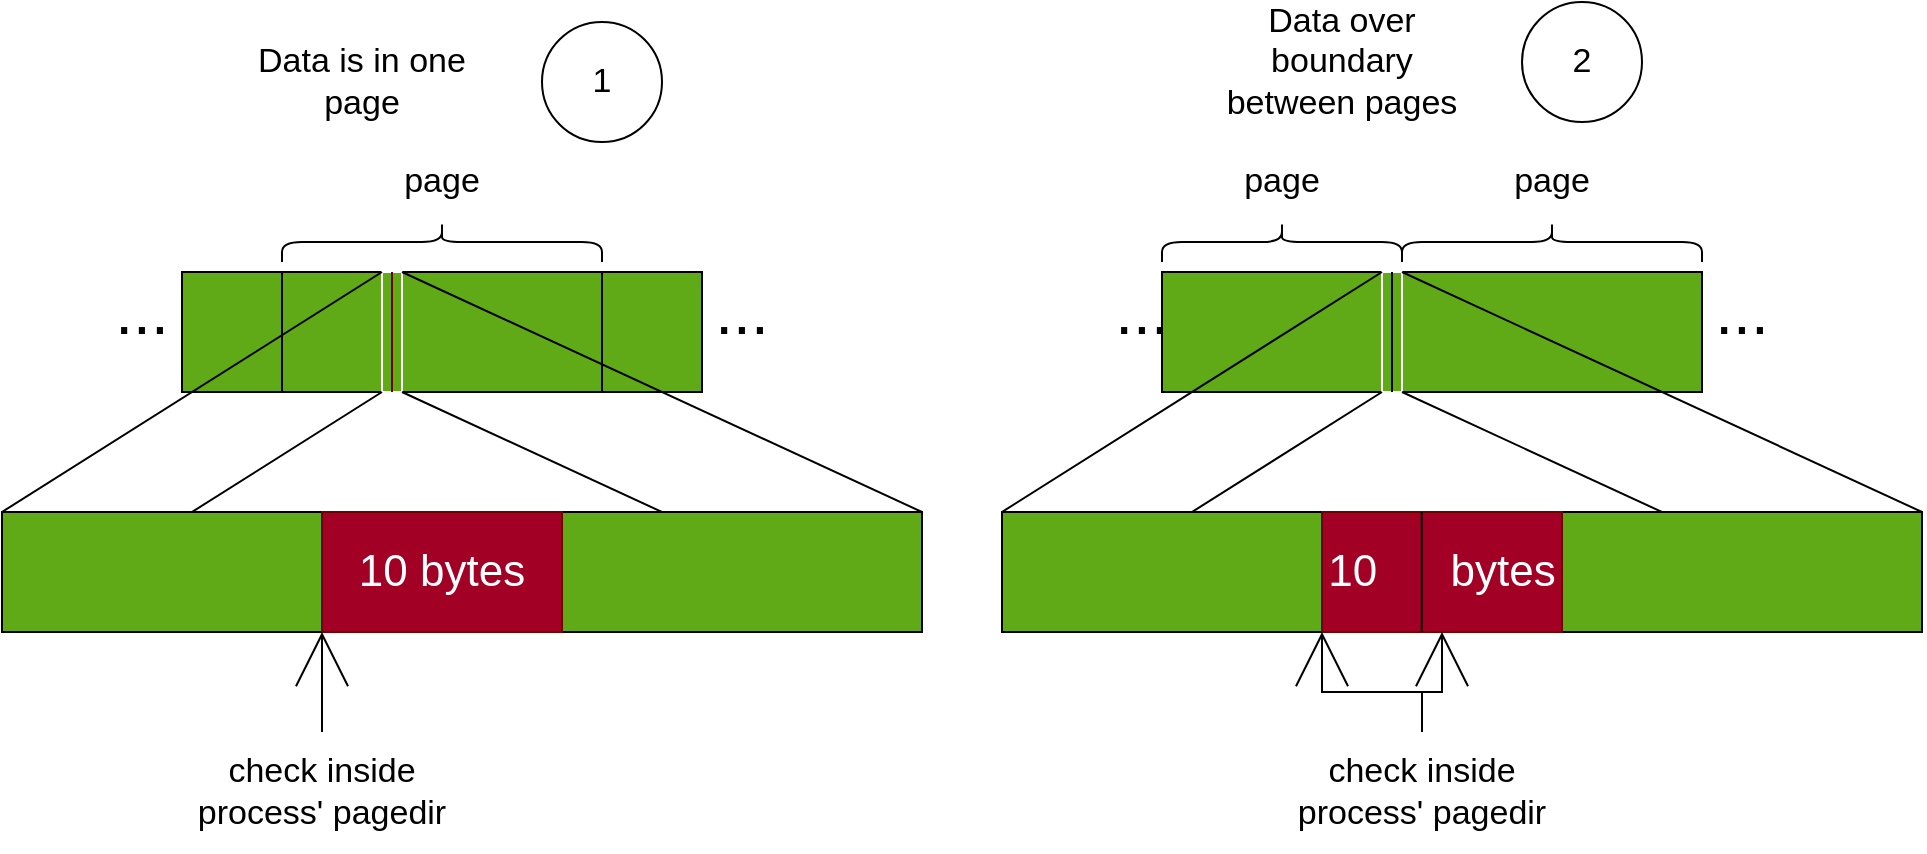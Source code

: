 <mxfile>
    <diagram id="V7h2C7jBOpXVFVtLn06O" name="Page-1">
        <mxGraphModel dx="1501" dy="1472" grid="1" gridSize="10" guides="1" tooltips="1" connect="1" arrows="1" fold="1" page="1" pageScale="1" pageWidth="850" pageHeight="1100" math="0" shadow="0">
            <root>
                <mxCell id="0"/>
                <mxCell id="1" parent="0"/>
                <mxCell id="3" value="" style="rounded=0;whiteSpace=wrap;html=1;fillColor=#60a917;fontColor=#ffffff;strokeColor=#000000;" parent="1" vertex="1">
                    <mxGeometry x="150" y="145" width="160" height="60" as="geometry"/>
                </mxCell>
                <mxCell id="4" value="" style="rounded=0;whiteSpace=wrap;html=1;sketch=0;strokeColor=#000000;fillColor=#60A917;" parent="1" vertex="1">
                    <mxGeometry x="310" y="145" width="50" height="60" as="geometry"/>
                </mxCell>
                <mxCell id="5" value="" style="rounded=0;whiteSpace=wrap;html=1;strokeColor=#000000;fillColor=#60A917;" parent="1" vertex="1">
                    <mxGeometry x="100" y="145" width="50" height="60" as="geometry"/>
                </mxCell>
                <mxCell id="6" value="&lt;font style=&quot;font-size: 32px&quot;&gt;...&lt;/font&gt;" style="text;html=1;strokeColor=none;fillColor=none;align=center;verticalAlign=middle;whiteSpace=wrap;rounded=0;sketch=0;fontColor=#000000;" parent="1" vertex="1">
                    <mxGeometry x="60" y="145" width="40" height="40" as="geometry"/>
                </mxCell>
                <mxCell id="7" value="&lt;font style=&quot;font-size: 32px&quot;&gt;...&lt;/font&gt;" style="text;html=1;strokeColor=none;fillColor=none;align=center;verticalAlign=middle;whiteSpace=wrap;rounded=0;sketch=0;fontColor=#000000;" parent="1" vertex="1">
                    <mxGeometry x="360" y="145" width="40" height="40" as="geometry"/>
                </mxCell>
                <mxCell id="10" value="" style="rounded=0;whiteSpace=wrap;html=1;sketch=0;fillColor=#60a917;fontColor=#ffffff;strokeColor=#FFFFFF;" parent="1" vertex="1">
                    <mxGeometry x="200" y="145" width="10" height="60" as="geometry"/>
                </mxCell>
                <mxCell id="11" value="" style="endArrow=none;html=1;exitX=0;exitY=0;exitDx=0;exitDy=0;entryX=0;entryY=0;entryDx=0;entryDy=0;" parent="1" source="8" target="10" edge="1">
                    <mxGeometry width="50" height="50" relative="1" as="geometry">
                        <mxPoint x="60" y="275" as="sourcePoint"/>
                        <mxPoint x="110" y="225" as="targetPoint"/>
                    </mxGeometry>
                </mxCell>
                <mxCell id="12" value="" style="endArrow=none;html=1;exitX=0;exitY=1;exitDx=0;exitDy=0;entryX=0;entryY=1;entryDx=0;entryDy=0;" parent="1" source="8" target="10" edge="1">
                    <mxGeometry width="50" height="50" relative="1" as="geometry">
                        <mxPoint x="120" y="275" as="sourcePoint"/>
                        <mxPoint x="170" y="225" as="targetPoint"/>
                    </mxGeometry>
                </mxCell>
                <mxCell id="13" value="" style="endArrow=none;html=1;entryX=1;entryY=0;entryDx=0;entryDy=0;exitX=1;exitY=0;exitDx=0;exitDy=0;" parent="1" source="8" target="10" edge="1">
                    <mxGeometry width="50" height="50" relative="1" as="geometry">
                        <mxPoint x="300" y="285" as="sourcePoint"/>
                        <mxPoint x="350" y="235" as="targetPoint"/>
                    </mxGeometry>
                </mxCell>
                <mxCell id="14" value="" style="endArrow=none;html=1;entryX=1;entryY=1;entryDx=0;entryDy=0;exitX=1;exitY=1;exitDx=0;exitDy=0;" parent="1" source="8" target="10" edge="1">
                    <mxGeometry width="50" height="50" relative="1" as="geometry">
                        <mxPoint x="260" y="265" as="sourcePoint"/>
                        <mxPoint x="310" y="215" as="targetPoint"/>
                    </mxGeometry>
                </mxCell>
                <mxCell id="8" value="" style="rounded=0;whiteSpace=wrap;html=1;sketch=0;fillColor=#60a917;fontColor=#ffffff;strokeColor=#000000;" parent="1" vertex="1">
                    <mxGeometry x="10" y="265" width="460" height="60" as="geometry"/>
                </mxCell>
                <mxCell id="9" value="10 bytes" style="rounded=0;whiteSpace=wrap;html=1;sketch=0;fillColor=#a20025;strokeColor=#6F0000;fontColor=#ffffff;fontSize=22;" parent="1" vertex="1">
                    <mxGeometry x="170" y="265" width="120" height="60" as="geometry"/>
                </mxCell>
                <mxCell id="15" value="" style="endArrow=none;html=1;entryX=0.5;entryY=0;entryDx=0;entryDy=0;exitX=0.5;exitY=1;exitDx=0;exitDy=0;fillColor=#a20025;strokeColor=#6F0000;" parent="1" source="10" target="10" edge="1">
                    <mxGeometry width="50" height="50" relative="1" as="geometry">
                        <mxPoint x="210" y="205" as="sourcePoint"/>
                        <mxPoint x="260" y="155" as="targetPoint"/>
                    </mxGeometry>
                </mxCell>
                <mxCell id="17" style="edgeStyle=orthogonalEdgeStyle;rounded=0;orthogonalLoop=1;jettySize=auto;html=1;exitX=0.5;exitY=0;exitDx=0;exitDy=0;entryX=0;entryY=1;entryDx=0;entryDy=0;fontColor=#000000;endArrow=open;endFill=0;endSize=25;strokeColor=#000000;" parent="1" source="16" target="9" edge="1">
                    <mxGeometry relative="1" as="geometry"/>
                </mxCell>
                <mxCell id="16" value="check inside process' pagedir" style="text;html=1;strokeColor=none;fillColor=none;align=center;verticalAlign=middle;whiteSpace=wrap;rounded=0;sketch=0;fontColor=#000000;fontSize=17;" parent="1" vertex="1">
                    <mxGeometry x="100" y="375" width="140" height="60" as="geometry"/>
                </mxCell>
                <mxCell id="18" value="" style="rounded=0;whiteSpace=wrap;html=1;fillColor=#60a917;fontColor=#ffffff;strokeColor=#000000;" parent="1" vertex="1">
                    <mxGeometry x="590" y="145" width="120" height="60" as="geometry"/>
                </mxCell>
                <mxCell id="19" value="" style="rounded=0;whiteSpace=wrap;html=1;sketch=0;strokeColor=#000000;fillColor=#60A917;" parent="1" vertex="1">
                    <mxGeometry x="710" y="145" width="150" height="60" as="geometry"/>
                </mxCell>
                <mxCell id="21" value="&lt;font style=&quot;font-size: 32px&quot;&gt;...&lt;/font&gt;" style="text;html=1;strokeColor=none;fillColor=none;align=center;verticalAlign=middle;whiteSpace=wrap;rounded=0;sketch=0;fontColor=#000000;" parent="1" vertex="1">
                    <mxGeometry x="560" y="145" width="40" height="40" as="geometry"/>
                </mxCell>
                <mxCell id="22" value="&lt;font style=&quot;font-size: 32px&quot;&gt;...&lt;/font&gt;" style="text;html=1;strokeColor=none;fillColor=none;align=center;verticalAlign=middle;whiteSpace=wrap;rounded=0;sketch=0;fontColor=#000000;" parent="1" vertex="1">
                    <mxGeometry x="860" y="145" width="40" height="40" as="geometry"/>
                </mxCell>
                <mxCell id="23" value="" style="rounded=0;whiteSpace=wrap;html=1;sketch=0;fillColor=#60a917;fontColor=#ffffff;strokeColor=#FFFFFF;" parent="1" vertex="1">
                    <mxGeometry x="700" y="145" width="10" height="60" as="geometry"/>
                </mxCell>
                <mxCell id="24" value="" style="endArrow=none;html=1;exitX=0;exitY=0;exitDx=0;exitDy=0;entryX=0;entryY=0;entryDx=0;entryDy=0;" parent="1" source="28" target="23" edge="1">
                    <mxGeometry width="50" height="50" relative="1" as="geometry">
                        <mxPoint x="560" y="275" as="sourcePoint"/>
                        <mxPoint x="610" y="225" as="targetPoint"/>
                    </mxGeometry>
                </mxCell>
                <mxCell id="25" value="" style="endArrow=none;html=1;exitX=0;exitY=1;exitDx=0;exitDy=0;entryX=0;entryY=1;entryDx=0;entryDy=0;" parent="1" source="28" target="23" edge="1">
                    <mxGeometry width="50" height="50" relative="1" as="geometry">
                        <mxPoint x="620" y="275" as="sourcePoint"/>
                        <mxPoint x="670" y="225" as="targetPoint"/>
                    </mxGeometry>
                </mxCell>
                <mxCell id="26" value="" style="endArrow=none;html=1;entryX=1;entryY=0;entryDx=0;entryDy=0;exitX=1;exitY=0;exitDx=0;exitDy=0;" parent="1" source="28" target="23" edge="1">
                    <mxGeometry width="50" height="50" relative="1" as="geometry">
                        <mxPoint x="800" y="285" as="sourcePoint"/>
                        <mxPoint x="850" y="235" as="targetPoint"/>
                    </mxGeometry>
                </mxCell>
                <mxCell id="27" value="" style="endArrow=none;html=1;entryX=1;entryY=1;entryDx=0;entryDy=0;exitX=1;exitY=1;exitDx=0;exitDy=0;" parent="1" source="28" target="23" edge="1">
                    <mxGeometry width="50" height="50" relative="1" as="geometry">
                        <mxPoint x="760" y="265" as="sourcePoint"/>
                        <mxPoint x="810" y="215" as="targetPoint"/>
                    </mxGeometry>
                </mxCell>
                <mxCell id="28" value="" style="rounded=0;whiteSpace=wrap;html=1;sketch=0;fillColor=#60a917;fontColor=#ffffff;strokeColor=#000000;" parent="1" vertex="1">
                    <mxGeometry x="510" y="265" width="460" height="60" as="geometry"/>
                </mxCell>
                <mxCell id="29" value="10&amp;nbsp; &amp;nbsp; &amp;nbsp; bytes" style="rounded=0;whiteSpace=wrap;html=1;sketch=0;fillColor=#a20025;strokeColor=#6F0000;fontColor=#ffffff;fontSize=22;" parent="1" vertex="1">
                    <mxGeometry x="670" y="265" width="120" height="60" as="geometry"/>
                </mxCell>
                <mxCell id="30" value="" style="endArrow=none;html=1;entryX=0.5;entryY=0;entryDx=0;entryDy=0;exitX=0.5;exitY=1;exitDx=0;exitDy=0;fillColor=#a20025;strokeColor=#000000;" parent="1" source="23" target="23" edge="1">
                    <mxGeometry width="50" height="50" relative="1" as="geometry">
                        <mxPoint x="710" y="205" as="sourcePoint"/>
                        <mxPoint x="760" y="155" as="targetPoint"/>
                    </mxGeometry>
                </mxCell>
                <mxCell id="31" style="edgeStyle=orthogonalEdgeStyle;rounded=0;orthogonalLoop=1;jettySize=auto;html=1;exitX=0.5;exitY=0;exitDx=0;exitDy=0;entryX=0;entryY=1;entryDx=0;entryDy=0;fontColor=#000000;endArrow=open;endFill=0;endSize=25;strokeColor=#000000;" parent="1" source="32" target="29" edge="1">
                    <mxGeometry relative="1" as="geometry"/>
                </mxCell>
                <mxCell id="35" style="edgeStyle=orthogonalEdgeStyle;rounded=0;orthogonalLoop=1;jettySize=auto;html=1;exitX=0.5;exitY=0;exitDx=0;exitDy=0;entryX=0.5;entryY=1;entryDx=0;entryDy=0;fontSize=17;fontColor=#000000;endArrow=open;endFill=0;endSize=25;strokeColor=#000000;" parent="1" source="32" target="29" edge="1">
                    <mxGeometry relative="1" as="geometry">
                        <Array as="points">
                            <mxPoint x="720" y="355"/>
                            <mxPoint x="730" y="355"/>
                        </Array>
                    </mxGeometry>
                </mxCell>
                <mxCell id="32" value="check inside process' pagedir" style="text;html=1;strokeColor=none;fillColor=none;align=center;verticalAlign=middle;whiteSpace=wrap;rounded=0;sketch=0;fontColor=#000000;fontSize=17;" parent="1" vertex="1">
                    <mxGeometry x="650" y="375" width="140" height="60" as="geometry"/>
                </mxCell>
                <mxCell id="33" value="" style="endArrow=none;html=1;entryX=0.5;entryY=0;entryDx=0;entryDy=0;exitX=0.5;exitY=1;exitDx=0;exitDy=0;fillColor=#a20025;strokeColor=#000000;" parent="1" edge="1">
                    <mxGeometry width="50" height="50" relative="1" as="geometry">
                        <mxPoint x="719.83" y="325" as="sourcePoint"/>
                        <mxPoint x="719.83" y="265" as="targetPoint"/>
                    </mxGeometry>
                </mxCell>
                <mxCell id="41" value="" style="group" parent="1" vertex="1" connectable="0">
                    <mxGeometry x="620" y="10" width="210" height="60" as="geometry"/>
                </mxCell>
                <mxCell id="39" value="Data over boundary between pages" style="text;html=1;strokeColor=none;fillColor=none;align=center;verticalAlign=middle;whiteSpace=wrap;rounded=0;sketch=0;fontSize=17;fontColor=#000000;" parent="41" vertex="1">
                    <mxGeometry y="5" width="120" height="50" as="geometry"/>
                </mxCell>
                <mxCell id="40" value="2" style="ellipse;whiteSpace=wrap;html=1;aspect=fixed;sketch=0;fontSize=17;" parent="41" vertex="1">
                    <mxGeometry x="150" width="60" height="60" as="geometry"/>
                </mxCell>
                <mxCell id="42" value="" style="group" parent="1" vertex="1" connectable="0">
                    <mxGeometry x="130" y="20" width="210" height="60" as="geometry"/>
                </mxCell>
                <mxCell id="36" value="Data is in one page" style="text;html=1;strokeColor=none;fillColor=none;align=center;verticalAlign=middle;whiteSpace=wrap;rounded=0;sketch=0;fontSize=17;fontColor=#000000;" parent="42" vertex="1">
                    <mxGeometry y="5" width="120" height="50" as="geometry"/>
                </mxCell>
                <mxCell id="38" value="1" style="ellipse;whiteSpace=wrap;html=1;aspect=fixed;sketch=0;fontSize=17;" parent="42" vertex="1">
                    <mxGeometry x="150" width="60" height="60" as="geometry"/>
                </mxCell>
                <mxCell id="43" value="" style="shape=curlyBracket;whiteSpace=wrap;html=1;rounded=1;flipH=1;rotation=-90;strokeColor=#000000;" vertex="1" parent="1">
                    <mxGeometry x="220" y="50" width="20" height="160" as="geometry"/>
                </mxCell>
                <mxCell id="44" value="" style="shape=curlyBracket;whiteSpace=wrap;html=1;rounded=1;flipH=1;rotation=-90;strokeColor=#000000;" vertex="1" parent="1">
                    <mxGeometry x="640" y="70" width="20" height="120" as="geometry"/>
                </mxCell>
                <mxCell id="45" value="" style="shape=curlyBracket;whiteSpace=wrap;html=1;rounded=1;flipH=1;rotation=-90;strokeColor=#000000;" vertex="1" parent="1">
                    <mxGeometry x="775" y="55" width="20" height="150" as="geometry"/>
                </mxCell>
                <mxCell id="49" value="page" style="text;html=1;strokeColor=none;fillColor=none;align=center;verticalAlign=middle;whiteSpace=wrap;rounded=0;sketch=0;fontColor=#000000;fontSize=17;" vertex="1" parent="1">
                    <mxGeometry x="190" y="80" width="80" height="40" as="geometry"/>
                </mxCell>
                <mxCell id="50" value="page" style="text;html=1;strokeColor=none;fillColor=none;align=center;verticalAlign=middle;whiteSpace=wrap;rounded=0;sketch=0;fontColor=#000000;fontSize=17;" vertex="1" parent="1">
                    <mxGeometry x="610" y="80" width="80" height="40" as="geometry"/>
                </mxCell>
                <mxCell id="51" value="page" style="text;html=1;strokeColor=none;fillColor=none;align=center;verticalAlign=middle;whiteSpace=wrap;rounded=0;sketch=0;fontColor=#000000;fontSize=17;" vertex="1" parent="1">
                    <mxGeometry x="745" y="80" width="80" height="40" as="geometry"/>
                </mxCell>
            </root>
        </mxGraphModel>
    </diagram>
</mxfile>